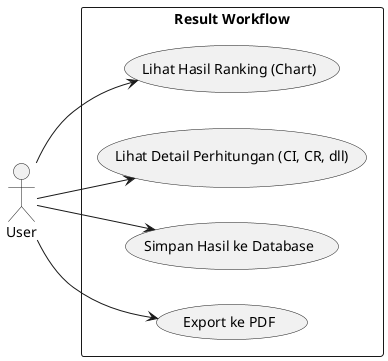 @startuml
left to right direction
actor "User" as SPK

rectangle "Result Workflow" {
  usecase "Lihat Hasil Ranking (Chart)" as R1
  usecase "Lihat Detail Perhitungan (CI, CR, dll)" as R2
  usecase "Simpan Hasil ke Database" as R3
  usecase "Export ke PDF" as R4
}

SPK --> R1
SPK --> R2
SPK --> R3
SPK --> R4
@enduml
